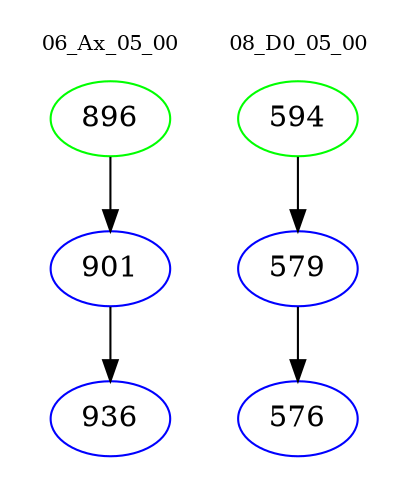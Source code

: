 digraph{
subgraph cluster_0 {
color = white
label = "06_Ax_05_00";
fontsize=10;
T0_896 [label="896", color="green"]
T0_896 -> T0_901 [color="black"]
T0_901 [label="901", color="blue"]
T0_901 -> T0_936 [color="black"]
T0_936 [label="936", color="blue"]
}
subgraph cluster_1 {
color = white
label = "08_D0_05_00";
fontsize=10;
T1_594 [label="594", color="green"]
T1_594 -> T1_579 [color="black"]
T1_579 [label="579", color="blue"]
T1_579 -> T1_576 [color="black"]
T1_576 [label="576", color="blue"]
}
}
